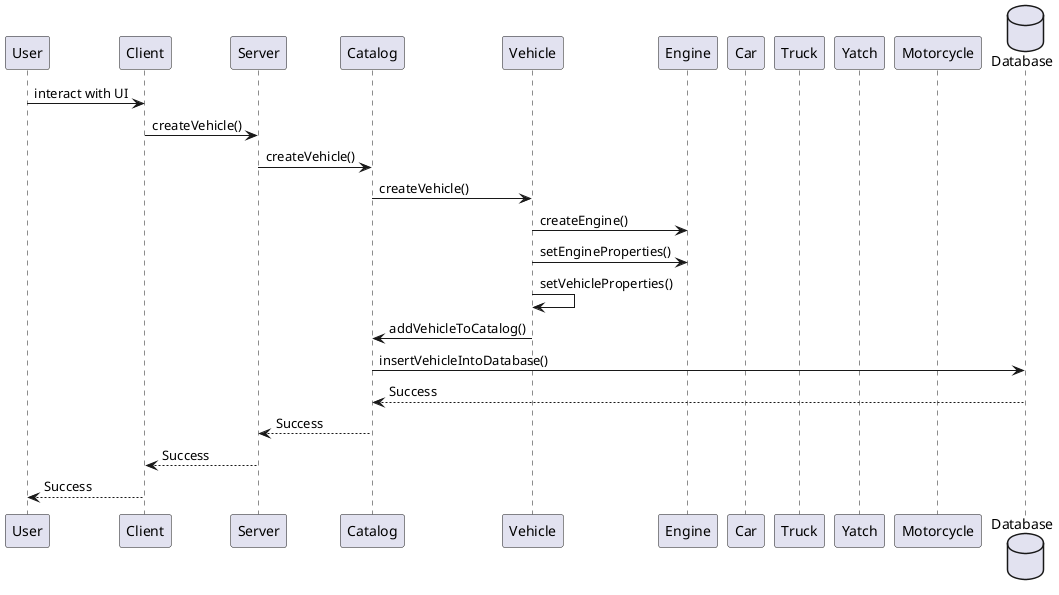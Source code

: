 @startuml sequence_d

participant User
participant Client
participant Server
participant Catalog
participant Vehicle
participant Engine
participant Car
participant Truck
participant Yatch
participant Motorcycle
database Database

User -> Client: interact with UI
Client -> Server: createVehicle()
Server -> Catalog: createVehicle()
Catalog -> Vehicle: createVehicle()
Vehicle -> Engine: createEngine()
Vehicle -> Engine: setEngineProperties()
Vehicle -> Vehicle: setVehicleProperties()
Vehicle -> Catalog: addVehicleToCatalog()
Catalog -> Database: insertVehicleIntoDatabase()
Database --> Catalog: Success
Catalog --> Server: Success
Server --> Client: Success
Client --> User: Success

@enduml
